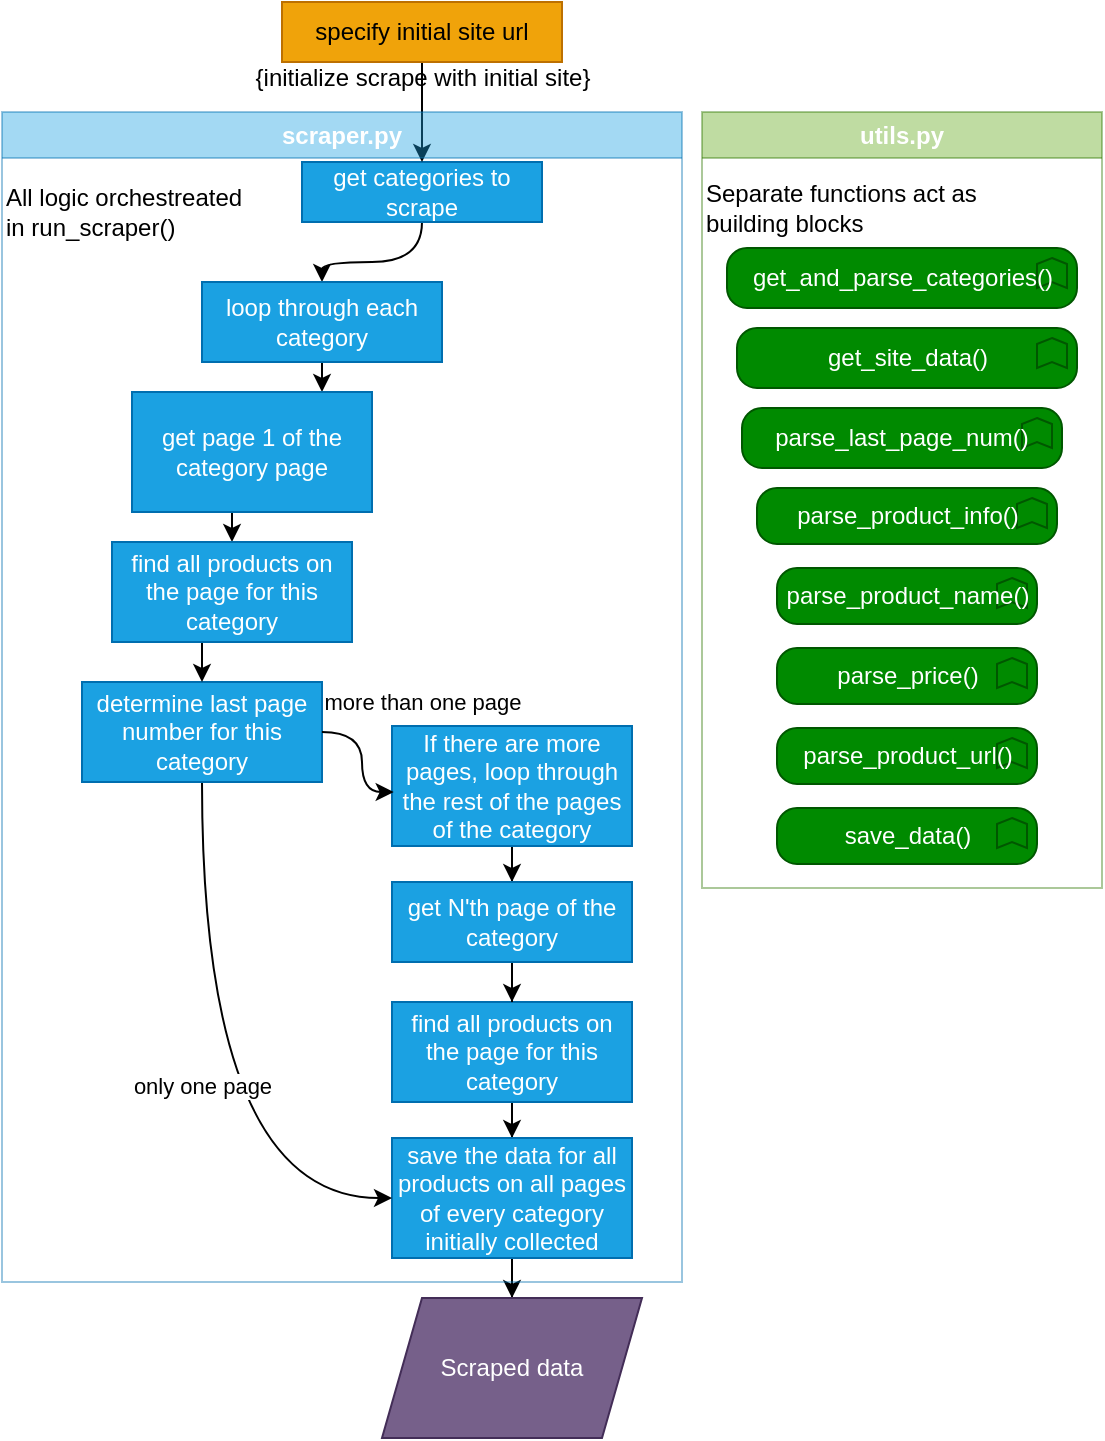 <mxfile version="24.7.8">
  <diagram name="Copy of overall_map" id="0HlRvGV__Ax6rc3ofPYD">
    <mxGraphModel dx="2074" dy="1205" grid="1" gridSize="10" guides="1" tooltips="1" connect="1" arrows="1" fold="1" page="1" pageScale="1" pageWidth="850" pageHeight="1100" math="0" shadow="0">
      <root>
        <mxCell id="d4zPe-vx_KcChgt0Eme--0" />
        <mxCell id="d4zPe-vx_KcChgt0Eme--1" parent="d4zPe-vx_KcChgt0Eme--0" />
        <mxCell id="Drjybpy5SiX0v55b3moW-22" style="edgeStyle=orthogonalEdgeStyle;rounded=0;orthogonalLoop=1;jettySize=auto;html=1;curved=1;exitX=0.5;exitY=1;exitDx=0;exitDy=0;" parent="d4zPe-vx_KcChgt0Eme--1" source="d4zPe-vx_KcChgt0Eme--6" target="d4zPe-vx_KcChgt0Eme--8" edge="1">
          <mxGeometry relative="1" as="geometry">
            <Array as="points">
              <mxPoint x="360" y="250" />
              <mxPoint x="310" y="250" />
            </Array>
          </mxGeometry>
        </mxCell>
        <mxCell id="d4zPe-vx_KcChgt0Eme--6" value="get categories to scrape" style="rounded=0;whiteSpace=wrap;html=1;fillColor=#1ba1e2;fontColor=#ffffff;strokeColor=#006EAF;" parent="d4zPe-vx_KcChgt0Eme--1" vertex="1">
          <mxGeometry x="300" y="200" width="120" height="30" as="geometry" />
        </mxCell>
        <mxCell id="d4zPe-vx_KcChgt0Eme--7" style="edgeStyle=orthogonalEdgeStyle;rounded=0;orthogonalLoop=1;jettySize=auto;html=1;curved=1;" parent="d4zPe-vx_KcChgt0Eme--1" source="d4zPe-vx_KcChgt0Eme--8" target="d4zPe-vx_KcChgt0Eme--11" edge="1">
          <mxGeometry relative="1" as="geometry">
            <Array as="points">
              <mxPoint x="310" y="330" />
              <mxPoint x="285" y="330" />
            </Array>
          </mxGeometry>
        </mxCell>
        <mxCell id="d4zPe-vx_KcChgt0Eme--8" value="loop through each category" style="rounded=0;whiteSpace=wrap;html=1;fillColor=#1ba1e2;fontColor=#ffffff;strokeColor=#006EAF;" parent="d4zPe-vx_KcChgt0Eme--1" vertex="1">
          <mxGeometry x="250" y="260" width="120" height="40" as="geometry" />
        </mxCell>
        <mxCell id="Drjybpy5SiX0v55b3moW-40" style="edgeStyle=orthogonalEdgeStyle;rounded=0;orthogonalLoop=1;jettySize=auto;html=1;entryX=0.5;entryY=0;entryDx=0;entryDy=0;curved=1;" parent="d4zPe-vx_KcChgt0Eme--1" source="d4zPe-vx_KcChgt0Eme--11" target="Drjybpy5SiX0v55b3moW-24" edge="1">
          <mxGeometry relative="1" as="geometry">
            <Array as="points">
              <mxPoint x="265" y="380" />
              <mxPoint x="265" y="380" />
            </Array>
          </mxGeometry>
        </mxCell>
        <mxCell id="d4zPe-vx_KcChgt0Eme--11" value="get page 1 of the category page" style="rounded=0;whiteSpace=wrap;html=1;fillColor=#1ba1e2;fontColor=#ffffff;strokeColor=#006EAF;" parent="d4zPe-vx_KcChgt0Eme--1" vertex="1">
          <mxGeometry x="215" y="315" width="120" height="60" as="geometry" />
        </mxCell>
        <mxCell id="Drjybpy5SiX0v55b3moW-34" style="edgeStyle=orthogonalEdgeStyle;rounded=0;orthogonalLoop=1;jettySize=auto;html=1;entryX=0.5;entryY=0;entryDx=0;entryDy=0;" parent="d4zPe-vx_KcChgt0Eme--1" source="d4zPe-vx_KcChgt0Eme--13" target="d4zPe-vx_KcChgt0Eme--17" edge="1">
          <mxGeometry relative="1" as="geometry" />
        </mxCell>
        <mxCell id="d4zPe-vx_KcChgt0Eme--13" value="find all products on the page for this category" style="rounded=0;whiteSpace=wrap;html=1;fillColor=#1ba1e2;fontColor=#ffffff;strokeColor=#006EAF;" parent="d4zPe-vx_KcChgt0Eme--1" vertex="1">
          <mxGeometry x="345" y="620" width="120" height="50" as="geometry" />
        </mxCell>
        <mxCell id="d4zPe-vx_KcChgt0Eme--16" style="edgeStyle=orthogonalEdgeStyle;rounded=0;orthogonalLoop=1;jettySize=auto;html=1;" parent="d4zPe-vx_KcChgt0Eme--1" source="d4zPe-vx_KcChgt0Eme--17" target="d4zPe-vx_KcChgt0Eme--21" edge="1">
          <mxGeometry relative="1" as="geometry" />
        </mxCell>
        <mxCell id="d4zPe-vx_KcChgt0Eme--17" value="save the data for all products on all pages of every category initially collected" style="rounded=0;whiteSpace=wrap;html=1;fillColor=#1ba1e2;fontColor=#ffffff;strokeColor=#006EAF;" parent="d4zPe-vx_KcChgt0Eme--1" vertex="1">
          <mxGeometry x="345" y="688" width="120" height="60" as="geometry" />
        </mxCell>
        <mxCell id="d4zPe-vx_KcChgt0Eme--18" style="edgeStyle=orthogonalEdgeStyle;rounded=0;orthogonalLoop=1;jettySize=auto;html=1;entryX=0.5;entryY=0;entryDx=0;entryDy=0;curved=1;" parent="d4zPe-vx_KcChgt0Eme--1" source="d4zPe-vx_KcChgt0Eme--19" target="d4zPe-vx_KcChgt0Eme--6" edge="1">
          <mxGeometry relative="1" as="geometry" />
        </mxCell>
        <mxCell id="d4zPe-vx_KcChgt0Eme--19" value="specify initial site url" style="html=1;align=center;verticalAlign=middle;rounded=0;absoluteArcSize=1;arcSize=10;dashed=0;whiteSpace=wrap;fillColor=#f0a30a;fontColor=#000000;strokeColor=#BD7000;" parent="d4zPe-vx_KcChgt0Eme--1" vertex="1">
          <mxGeometry x="290" y="120" width="140" height="30" as="geometry" />
        </mxCell>
        <mxCell id="d4zPe-vx_KcChgt0Eme--20" value="{initialize scrape with initial site}" style="text;verticalAlign=middle;align=center;html=1;" parent="d4zPe-vx_KcChgt0Eme--19" vertex="1">
          <mxGeometry y="30" width="140" height="15" as="geometry" />
        </mxCell>
        <mxCell id="d4zPe-vx_KcChgt0Eme--21" value="Scraped data" style="shape=parallelogram;perimeter=parallelogramPerimeter;whiteSpace=wrap;html=1;fixedSize=1;fillColor=#76608a;fontColor=#ffffff;strokeColor=#432D57;" parent="d4zPe-vx_KcChgt0Eme--1" vertex="1">
          <mxGeometry x="340" y="768" width="130" height="70" as="geometry" />
        </mxCell>
        <mxCell id="Drjybpy5SiX0v55b3moW-28" value="only one page" style="edgeStyle=orthogonalEdgeStyle;rounded=0;orthogonalLoop=1;jettySize=auto;html=1;curved=1;entryX=0;entryY=0.5;entryDx=0;entryDy=0;" parent="d4zPe-vx_KcChgt0Eme--1" source="d4zPe-vx_KcChgt0Eme--23" target="d4zPe-vx_KcChgt0Eme--17" edge="1">
          <mxGeometry relative="1" as="geometry">
            <Array as="points">
              <mxPoint x="250" y="718" />
            </Array>
          </mxGeometry>
        </mxCell>
        <mxCell id="d4zPe-vx_KcChgt0Eme--23" value="determine last page number for this category" style="rounded=0;whiteSpace=wrap;html=1;fillColor=#1ba1e2;fontColor=#ffffff;strokeColor=#006EAF;" parent="d4zPe-vx_KcChgt0Eme--1" vertex="1">
          <mxGeometry x="190" y="460" width="120" height="50" as="geometry" />
        </mxCell>
        <mxCell id="qo77ZBrsTXV_06S4yOWU-2" style="edgeStyle=orthogonalEdgeStyle;rounded=0;orthogonalLoop=1;jettySize=auto;html=1;entryX=0.5;entryY=0;entryDx=0;entryDy=0;" parent="d4zPe-vx_KcChgt0Eme--1" source="d4zPe-vx_KcChgt0Eme--25" target="d4zPe-vx_KcChgt0Eme--27" edge="1">
          <mxGeometry relative="1" as="geometry" />
        </mxCell>
        <mxCell id="d4zPe-vx_KcChgt0Eme--25" value="If there are more pages, loop through the rest of the pages of the category" style="rounded=0;whiteSpace=wrap;html=1;fillColor=#1ba1e2;fontColor=#ffffff;strokeColor=#006EAF;" parent="d4zPe-vx_KcChgt0Eme--1" vertex="1">
          <mxGeometry x="345" y="482" width="120" height="60" as="geometry" />
        </mxCell>
        <mxCell id="qo77ZBrsTXV_06S4yOWU-4" style="edgeStyle=orthogonalEdgeStyle;rounded=0;orthogonalLoop=1;jettySize=auto;html=1;entryX=0.5;entryY=0;entryDx=0;entryDy=0;" parent="d4zPe-vx_KcChgt0Eme--1" source="d4zPe-vx_KcChgt0Eme--27" target="d4zPe-vx_KcChgt0Eme--13" edge="1">
          <mxGeometry relative="1" as="geometry" />
        </mxCell>
        <mxCell id="d4zPe-vx_KcChgt0Eme--27" value="get N&#39;th page of the category" style="rounded=0;whiteSpace=wrap;html=1;fillColor=#1ba1e2;fontColor=#ffffff;strokeColor=#006EAF;" parent="d4zPe-vx_KcChgt0Eme--1" vertex="1">
          <mxGeometry x="345" y="560" width="120" height="40" as="geometry" />
        </mxCell>
        <mxCell id="Drjybpy5SiX0v55b3moW-38" style="edgeStyle=orthogonalEdgeStyle;rounded=0;orthogonalLoop=1;jettySize=auto;html=1;curved=1;" parent="d4zPe-vx_KcChgt0Eme--1" source="Drjybpy5SiX0v55b3moW-24" target="d4zPe-vx_KcChgt0Eme--23" edge="1">
          <mxGeometry relative="1" as="geometry">
            <Array as="points">
              <mxPoint x="250" y="450" />
              <mxPoint x="250" y="450" />
            </Array>
          </mxGeometry>
        </mxCell>
        <mxCell id="Drjybpy5SiX0v55b3moW-24" value="find all products on the page for this category" style="rounded=0;whiteSpace=wrap;html=1;fillColor=#1ba1e2;fontColor=#ffffff;strokeColor=#006EAF;" parent="d4zPe-vx_KcChgt0Eme--1" vertex="1">
          <mxGeometry x="205" y="390" width="120" height="50" as="geometry" />
        </mxCell>
        <mxCell id="7pLJM8523pgvSOz4qlko-1" value="more than one page" style="edgeStyle=orthogonalEdgeStyle;rounded=0;orthogonalLoop=1;jettySize=auto;html=1;entryX=0.007;entryY=0.55;entryDx=0;entryDy=0;entryPerimeter=0;curved=1;" parent="d4zPe-vx_KcChgt0Eme--1" source="d4zPe-vx_KcChgt0Eme--23" target="d4zPe-vx_KcChgt0Eme--25" edge="1">
          <mxGeometry x="-0.392" y="34" relative="1" as="geometry">
            <mxPoint x="-4" y="-15" as="offset" />
          </mxGeometry>
        </mxCell>
        <mxCell id="7pLJM8523pgvSOz4qlko-3" value="scraper.py" style="swimlane;whiteSpace=wrap;html=1;collapsible=0;fillColor=#1ba1e2;fontColor=#ffffff;strokeColor=#006EAF;opacity=40;" parent="d4zPe-vx_KcChgt0Eme--1" vertex="1">
          <mxGeometry x="150" y="175" width="340" height="585" as="geometry">
            <mxRectangle x="-30" y="470" width="140" height="30" as="alternateBounds" />
          </mxGeometry>
        </mxCell>
        <mxCell id="7pLJM8523pgvSOz4qlko-5" value="All logic orchestreated&amp;nbsp;&lt;div&gt;in run_scraper()&lt;/div&gt;" style="text;html=1;align=left;verticalAlign=middle;resizable=0;points=[];autosize=1;strokeColor=none;fillColor=none;" parent="7pLJM8523pgvSOz4qlko-3" vertex="1">
          <mxGeometry y="30" width="140" height="40" as="geometry" />
        </mxCell>
        <mxCell id="7pLJM8523pgvSOz4qlko-4" value="utils.py" style="swimlane;whiteSpace=wrap;html=1;collapsible=0;fillColor=#60a917;fontColor=#ffffff;strokeColor=#2D7600;opacity=40;" parent="d4zPe-vx_KcChgt0Eme--1" vertex="1">
          <mxGeometry x="500" y="175" width="200" height="388" as="geometry">
            <mxRectangle x="-30" y="470" width="140" height="30" as="alternateBounds" />
          </mxGeometry>
        </mxCell>
        <mxCell id="Drjybpy5SiX0v55b3moW-15" value="&lt;div style=&quot;text-align: left;&quot;&gt;&lt;span style=&quot;background-color: initial;&quot;&gt;get_and_parse_categories()&lt;/span&gt;&lt;/div&gt;" style="html=1;outlineConnect=0;whiteSpace=wrap;fillColor=#008a00;shape=mxgraph.archimate3.application;appType=func;archiType=rounded;fontColor=#ffffff;strokeColor=#005700;" parent="7pLJM8523pgvSOz4qlko-4" vertex="1">
          <mxGeometry x="12.5" y="68" width="175" height="30" as="geometry" />
        </mxCell>
        <mxCell id="Drjybpy5SiX0v55b3moW-0" value="&lt;span style=&quot;text-align: left;&quot;&gt;get_site_data()&lt;/span&gt;" style="html=1;outlineConnect=0;whiteSpace=wrap;fillColor=#008a00;shape=mxgraph.archimate3.application;appType=func;archiType=rounded;fontColor=#ffffff;strokeColor=#005700;" parent="7pLJM8523pgvSOz4qlko-4" vertex="1">
          <mxGeometry x="17.5" y="108" width="170" height="30" as="geometry" />
        </mxCell>
        <mxCell id="Drjybpy5SiX0v55b3moW-11" value="&lt;div style=&quot;text-align: left;&quot;&gt;&lt;span style=&quot;background-color: initial;&quot;&gt;parse_last_page_num()&lt;/span&gt;&lt;/div&gt;" style="html=1;outlineConnect=0;whiteSpace=wrap;fillColor=#008a00;shape=mxgraph.archimate3.application;appType=func;archiType=rounded;fontColor=#ffffff;strokeColor=#005700;" parent="7pLJM8523pgvSOz4qlko-4" vertex="1">
          <mxGeometry x="20" y="148" width="160" height="30" as="geometry" />
        </mxCell>
        <mxCell id="Drjybpy5SiX0v55b3moW-5" value="&lt;div style=&quot;text-align: left;&quot;&gt;&lt;span style=&quot;background-color: initial;&quot;&gt;parse_product_info()&lt;/span&gt;&lt;/div&gt;" style="html=1;outlineConnect=0;whiteSpace=wrap;fillColor=#008a00;shape=mxgraph.archimate3.application;appType=func;archiType=rounded;fontColor=#ffffff;strokeColor=#005700;" parent="7pLJM8523pgvSOz4qlko-4" vertex="1">
          <mxGeometry x="27.5" y="188" width="150" height="28" as="geometry" />
        </mxCell>
        <mxCell id="Drjybpy5SiX0v55b3moW-3" value="&lt;div style=&quot;text-align: left;&quot;&gt;&lt;span style=&quot;background-color: initial;&quot;&gt;parse_product_name()&lt;/span&gt;&lt;/div&gt;" style="html=1;outlineConnect=0;whiteSpace=wrap;fillColor=#008a00;shape=mxgraph.archimate3.application;appType=func;archiType=rounded;fontColor=#ffffff;strokeColor=#005700;" parent="7pLJM8523pgvSOz4qlko-4" vertex="1">
          <mxGeometry x="37.5" y="228" width="130" height="28" as="geometry" />
        </mxCell>
        <mxCell id="Drjybpy5SiX0v55b3moW-4" value="&lt;div style=&quot;text-align: left;&quot;&gt;&lt;span style=&quot;background-color: initial;&quot;&gt;parse_price()&lt;/span&gt;&lt;/div&gt;" style="html=1;outlineConnect=0;whiteSpace=wrap;fillColor=#008a00;shape=mxgraph.archimate3.application;appType=func;archiType=rounded;fontColor=#ffffff;strokeColor=#005700;" parent="7pLJM8523pgvSOz4qlko-4" vertex="1">
          <mxGeometry x="37.5" y="268" width="130" height="28" as="geometry" />
        </mxCell>
        <mxCell id="Drjybpy5SiX0v55b3moW-2" value="&lt;div style=&quot;text-align: left;&quot;&gt;&lt;span style=&quot;background-color: initial;&quot;&gt;parse_product_url()&lt;/span&gt;&lt;/div&gt;" style="html=1;outlineConnect=0;whiteSpace=wrap;fillColor=#008a00;shape=mxgraph.archimate3.application;appType=func;archiType=rounded;fontColor=#ffffff;strokeColor=#005700;" parent="7pLJM8523pgvSOz4qlko-4" vertex="1">
          <mxGeometry x="37.5" y="308" width="130" height="28" as="geometry" />
        </mxCell>
        <mxCell id="Drjybpy5SiX0v55b3moW-18" value="&lt;div style=&quot;text-align: left;&quot;&gt;&lt;span style=&quot;background-color: initial;&quot;&gt;save_data()&lt;/span&gt;&lt;/div&gt;" style="html=1;outlineConnect=0;whiteSpace=wrap;fillColor=#008a00;shape=mxgraph.archimate3.application;appType=func;archiType=rounded;fontColor=#ffffff;strokeColor=#005700;" parent="7pLJM8523pgvSOz4qlko-4" vertex="1">
          <mxGeometry x="37.5" y="348" width="130" height="28" as="geometry" />
        </mxCell>
        <mxCell id="7pLJM8523pgvSOz4qlko-6" value="Separate functions act as &lt;br&gt;building blocks" style="text;html=1;align=left;verticalAlign=middle;resizable=0;points=[];autosize=1;strokeColor=none;fillColor=none;" parent="7pLJM8523pgvSOz4qlko-4" vertex="1">
          <mxGeometry y="28" width="160" height="40" as="geometry" />
        </mxCell>
      </root>
    </mxGraphModel>
  </diagram>
</mxfile>
